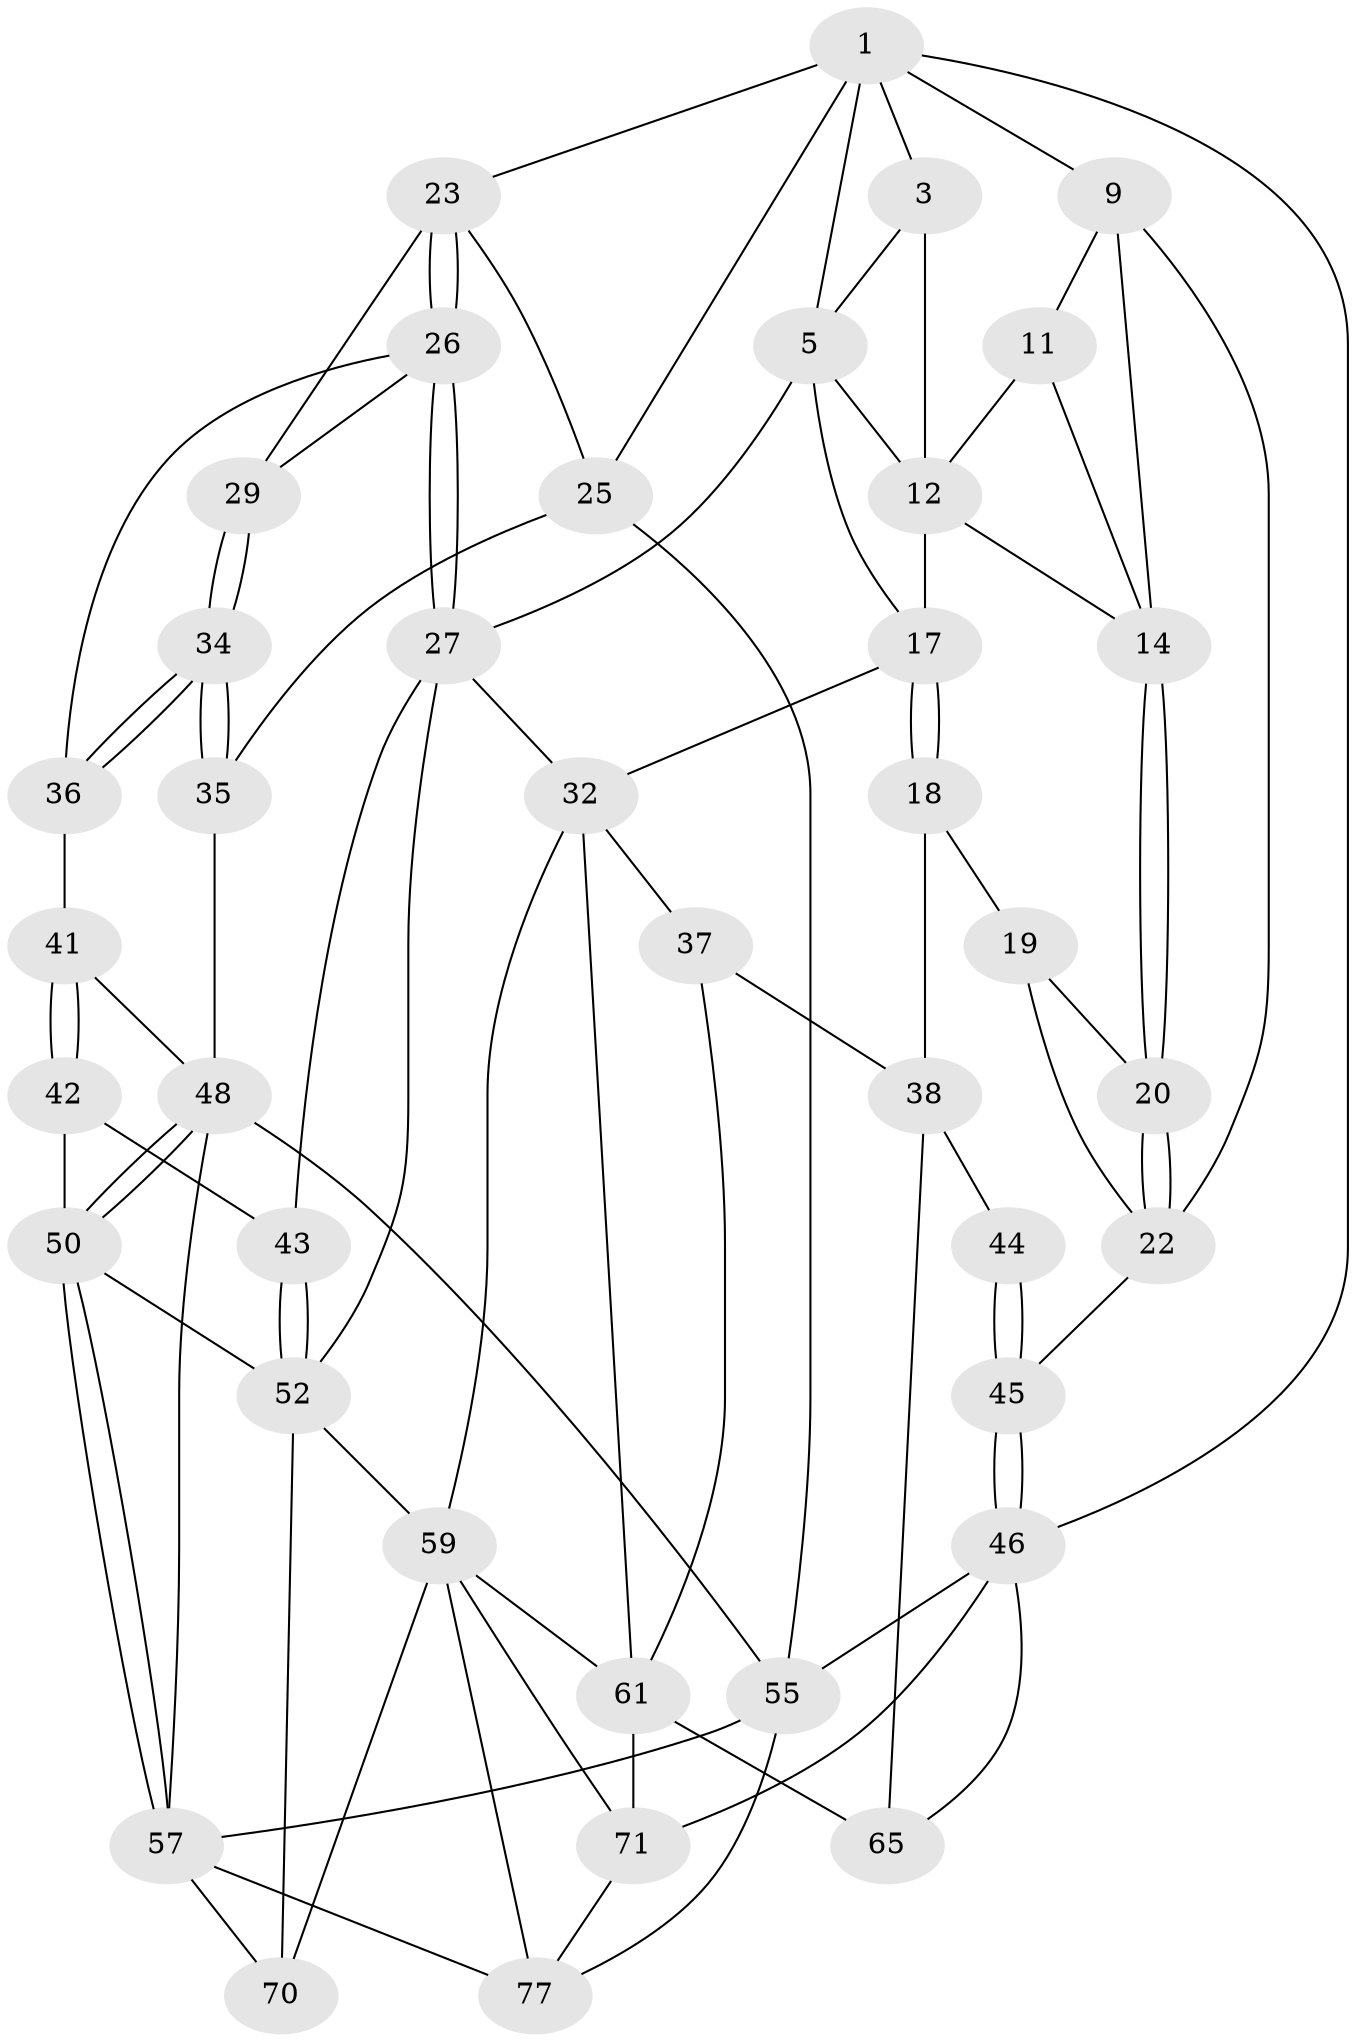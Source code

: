 // original degree distribution, {3: 0.024691358024691357, 6: 0.24691358024691357, 4: 0.2839506172839506, 5: 0.4444444444444444}
// Generated by graph-tools (version 1.1) at 2025/28/03/15/25 16:28:08]
// undirected, 40 vertices, 92 edges
graph export_dot {
graph [start="1"]
  node [color=gray90,style=filled];
  1 [pos="+0.6544532888406495+0",super="+4+2"];
  3 [pos="+0.31928608497372146+0",super="+8"];
  5 [pos="+0.4454246745300024+0.24129933637208423",super="+6"];
  9 [pos="+0+0",super="+10"];
  11 [pos="+0.06069561482663326+0.08242555457865573"];
  12 [pos="+0.17768851684530781+0.10308283931003127",super="+13"];
  14 [pos="+0.1330076910582591+0.2660584682631528",super="+15"];
  17 [pos="+0.33217765962747625+0.3688135495592529",super="+21"];
  18 [pos="+0.16937600871779057+0.39800245484655294"];
  19 [pos="+0.164434990657457+0.3938790692309712"];
  20 [pos="+0.11953246153048015+0.29765514040844065"];
  22 [pos="+0+0.29316323567546176",super="+40"];
  23 [pos="+0.704851095352542+0.14401798101747806",super="+24"];
  25 [pos="+1+0.10561924371419991"];
  26 [pos="+0.702690548954605+0.3959181230409852",super="+30"];
  27 [pos="+0.6336017424270489+0.5232495278649292",super="+28"];
  29 [pos="+0.9454173044118152+0.3825099570912972"];
  32 [pos="+0.4866242222808806+0.6072884375369095",super="+33+60"];
  34 [pos="+1+0.4465633540205137"];
  35 [pos="+1+0.4571796302750434"];
  36 [pos="+0.8414474705862408+0.4822512587500535"];
  37 [pos="+0.3988258814105323+0.62654823002906"];
  38 [pos="+0.2964727956145944+0.591886097371312",super="+53+39"];
  41 [pos="+0.8421456912603592+0.5813690162399759"];
  42 [pos="+0.7950119192360418+0.6048338787401065"];
  43 [pos="+0.7372664396001501+0.5847981833061978"];
  44 [pos="+0+0.6927206058788665"];
  45 [pos="+0+0.726051929045477"];
  46 [pos="+0+0.7268369384711493",super="+75+47"];
  48 [pos="+0.9753367366640558+0.5724761760465903",super="+49"];
  50 [pos="+0.8917638329555941+0.7669995821116508",super="+51"];
  52 [pos="+0.6931598580769954+0.7629403920160494",super="+54"];
  55 [pos="+1+1",super="+81"];
  57 [pos="+0.9225678576795024+0.8100905314067324",super="+68"];
  59 [pos="+0.6272413533587408+0.8335395637157973",super="+73"];
  61 [pos="+0.5085203110884053+0.859901831654697",super="+62"];
  65 [pos="+0.23944295503003948+0.7505836055499152",super="+67"];
  70 [pos="+0.7399387470766854+0.877032065823555"];
  71 [pos="+0.41731809116768953+0.9984469623228415",super="+72"];
  77 [pos="+0.6486385752176904+1",super="+78"];
  1 -- 25;
  1 -- 5;
  1 -- 23;
  1 -- 46;
  1 -- 3;
  1 -- 9;
  3 -- 12;
  3 -- 5;
  5 -- 17;
  5 -- 27;
  5 -- 12;
  9 -- 22;
  9 -- 11;
  9 -- 14;
  11 -- 12;
  11 -- 14;
  12 -- 17;
  12 -- 14;
  14 -- 20;
  14 -- 20;
  17 -- 18;
  17 -- 18;
  17 -- 32;
  18 -- 19;
  18 -- 38;
  19 -- 20;
  19 -- 22;
  20 -- 22;
  20 -- 22;
  22 -- 45;
  23 -- 26;
  23 -- 26;
  23 -- 25;
  23 -- 29;
  25 -- 35;
  25 -- 55;
  26 -- 27;
  26 -- 27;
  26 -- 36;
  26 -- 29;
  27 -- 43;
  27 -- 32;
  27 -- 52;
  29 -- 34;
  29 -- 34;
  32 -- 37;
  32 -- 59;
  32 -- 61;
  34 -- 35;
  34 -- 35;
  34 -- 36;
  34 -- 36;
  35 -- 48;
  36 -- 41;
  37 -- 38;
  37 -- 61;
  38 -- 65;
  38 -- 44 [weight=2];
  41 -- 42;
  41 -- 42;
  41 -- 48;
  42 -- 43;
  42 -- 50;
  43 -- 52;
  43 -- 52;
  44 -- 45;
  44 -- 45;
  45 -- 46;
  45 -- 46;
  46 -- 55;
  46 -- 71 [weight=2];
  46 -- 65;
  48 -- 50;
  48 -- 50;
  48 -- 57;
  48 -- 55;
  50 -- 57;
  50 -- 57;
  50 -- 52;
  52 -- 59;
  52 -- 70;
  55 -- 57;
  55 -- 77;
  57 -- 77;
  57 -- 70;
  59 -- 77;
  59 -- 70;
  59 -- 71;
  59 -- 61;
  61 -- 65 [weight=2];
  61 -- 71 [weight=2];
  71 -- 77;
}
